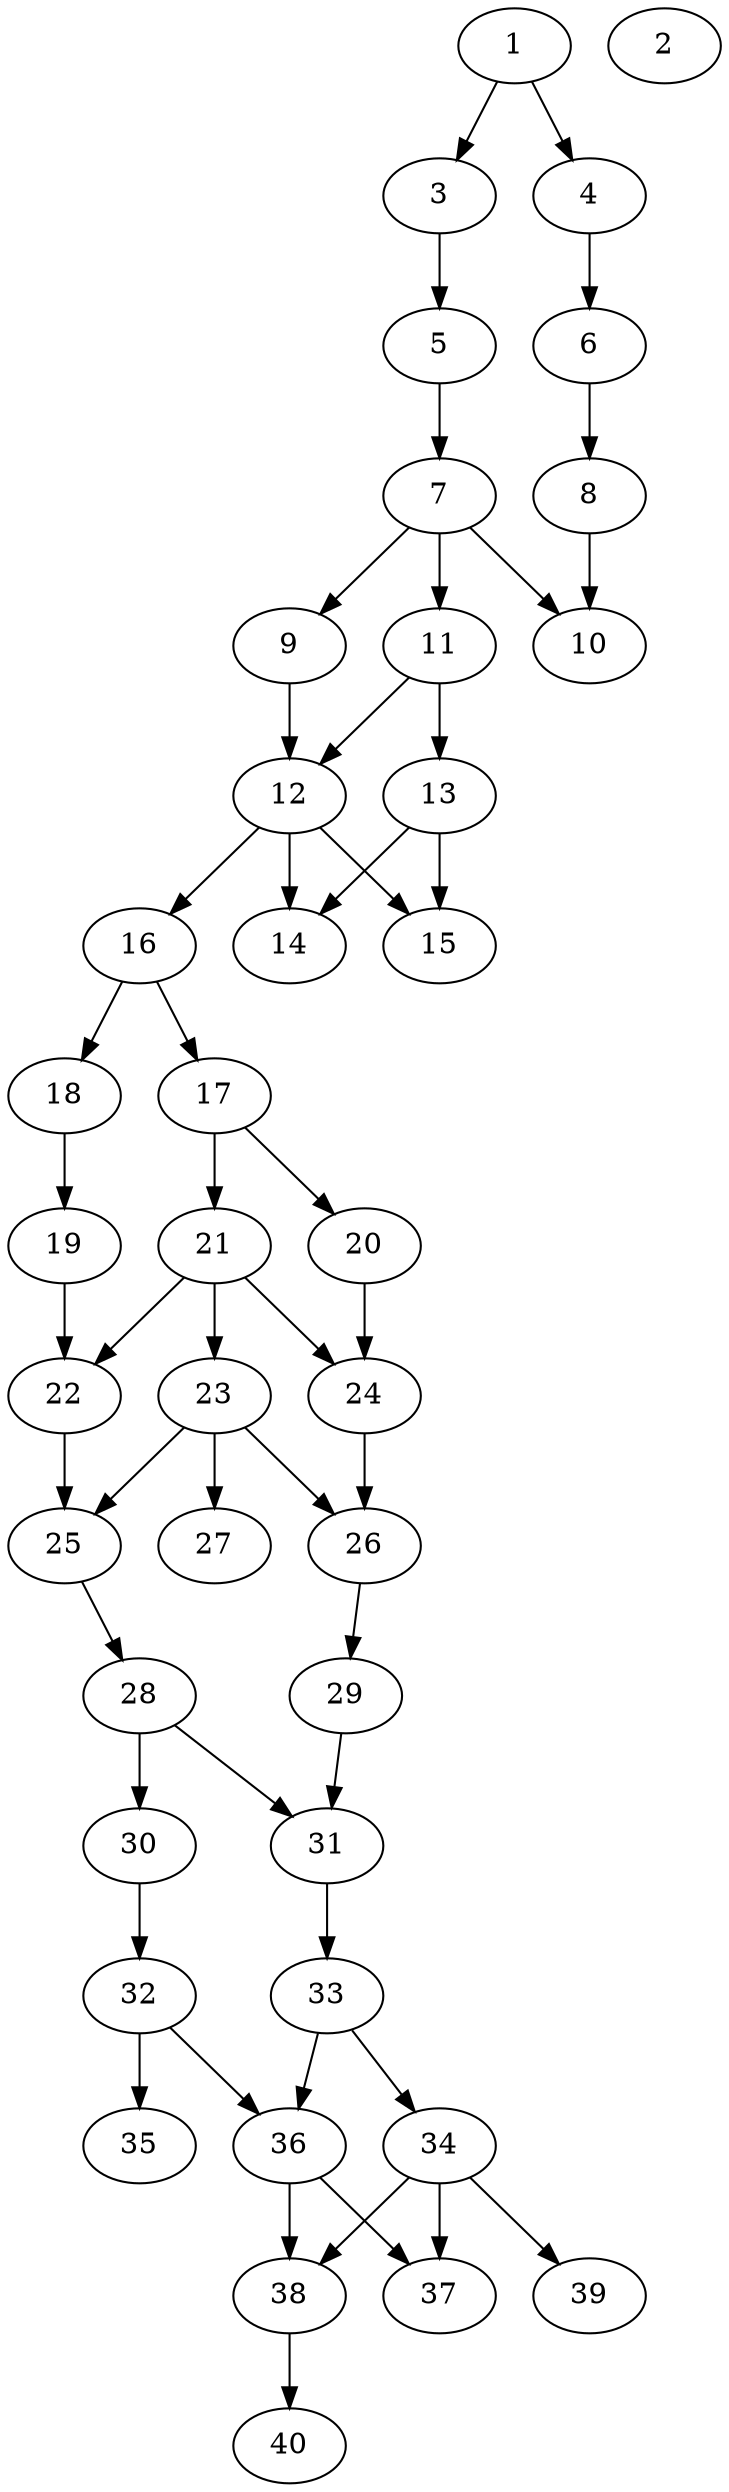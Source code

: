 // DAG automatically generated by daggen at Thu Oct  3 14:06:49 2019
// ./daggen --dot -n 40 --ccr 0.4 --fat 0.3 --regular 0.7 --density 0.6 --mindata 5242880 --maxdata 52428800 
digraph G {
  1 [size="49953280", alpha="0.03", expect_size="19981312"] 
  1 -> 3 [size ="19981312"]
  1 -> 4 [size ="19981312"]
  2 [size="68940800", alpha="0.06", expect_size="27576320"] 
  3 [size="28800000", alpha="0.02", expect_size="11520000"] 
  3 -> 5 [size ="11520000"]
  4 [size="43530240", alpha="0.01", expect_size="17412096"] 
  4 -> 6 [size ="17412096"]
  5 [size="83133440", alpha="0.06", expect_size="33253376"] 
  5 -> 7 [size ="33253376"]
  6 [size="119636480", alpha="0.13", expect_size="47854592"] 
  6 -> 8 [size ="47854592"]
  7 [size="103964160", alpha="0.12", expect_size="41585664"] 
  7 -> 9 [size ="41585664"]
  7 -> 10 [size ="41585664"]
  7 -> 11 [size ="41585664"]
  8 [size="16166400", alpha="0.08", expect_size="6466560"] 
  8 -> 10 [size ="6466560"]
  9 [size="127173120", alpha="0.09", expect_size="50869248"] 
  9 -> 12 [size ="50869248"]
  10 [size="18554880", alpha="0.02", expect_size="7421952"] 
  11 [size="74595840", alpha="0.04", expect_size="29838336"] 
  11 -> 12 [size ="29838336"]
  11 -> 13 [size ="29838336"]
  12 [size="93672960", alpha="0.16", expect_size="37469184"] 
  12 -> 14 [size ="37469184"]
  12 -> 15 [size ="37469184"]
  12 -> 16 [size ="37469184"]
  13 [size="127603200", alpha="0.02", expect_size="51041280"] 
  13 -> 14 [size ="51041280"]
  13 -> 15 [size ="51041280"]
  14 [size="20088320", alpha="0.15", expect_size="8035328"] 
  15 [size="26882560", alpha="0.12", expect_size="10753024"] 
  16 [size="64422400", alpha="0.18", expect_size="25768960"] 
  16 -> 17 [size ="25768960"]
  16 -> 18 [size ="25768960"]
  17 [size="25333760", alpha="0.12", expect_size="10133504"] 
  17 -> 20 [size ="10133504"]
  17 -> 21 [size ="10133504"]
  18 [size="95549440", alpha="0.19", expect_size="38219776"] 
  18 -> 19 [size ="38219776"]
  19 [size="27018240", alpha="0.10", expect_size="10807296"] 
  19 -> 22 [size ="10807296"]
  20 [size="81651200", alpha="0.14", expect_size="32660480"] 
  20 -> 24 [size ="32660480"]
  21 [size="95004160", alpha="0.03", expect_size="38001664"] 
  21 -> 22 [size ="38001664"]
  21 -> 23 [size ="38001664"]
  21 -> 24 [size ="38001664"]
  22 [size="116986880", alpha="0.02", expect_size="46794752"] 
  22 -> 25 [size ="46794752"]
  23 [size="91015680", alpha="0.04", expect_size="36406272"] 
  23 -> 25 [size ="36406272"]
  23 -> 26 [size ="36406272"]
  23 -> 27 [size ="36406272"]
  24 [size="100006400", alpha="0.11", expect_size="40002560"] 
  24 -> 26 [size ="40002560"]
  25 [size="71884800", alpha="0.10", expect_size="28753920"] 
  25 -> 28 [size ="28753920"]
  26 [size="22323200", alpha="0.07", expect_size="8929280"] 
  26 -> 29 [size ="8929280"]
  27 [size="127393280", alpha="0.19", expect_size="50957312"] 
  28 [size="79887360", alpha="0.12", expect_size="31954944"] 
  28 -> 30 [size ="31954944"]
  28 -> 31 [size ="31954944"]
  29 [size="76817920", alpha="0.04", expect_size="30727168"] 
  29 -> 31 [size ="30727168"]
  30 [size="19558400", alpha="0.17", expect_size="7823360"] 
  30 -> 32 [size ="7823360"]
  31 [size="100070400", alpha="0.00", expect_size="40028160"] 
  31 -> 33 [size ="40028160"]
  32 [size="119272960", alpha="0.17", expect_size="47709184"] 
  32 -> 35 [size ="47709184"]
  32 -> 36 [size ="47709184"]
  33 [size="15034880", alpha="0.14", expect_size="6013952"] 
  33 -> 34 [size ="6013952"]
  33 -> 36 [size ="6013952"]
  34 [size="38983680", alpha="0.11", expect_size="15593472"] 
  34 -> 37 [size ="15593472"]
  34 -> 38 [size ="15593472"]
  34 -> 39 [size ="15593472"]
  35 [size="103577600", alpha="0.11", expect_size="41431040"] 
  36 [size="42915840", alpha="0.00", expect_size="17166336"] 
  36 -> 37 [size ="17166336"]
  36 -> 38 [size ="17166336"]
  37 [size="81495040", alpha="0.11", expect_size="32598016"] 
  38 [size="74242560", alpha="0.16", expect_size="29697024"] 
  38 -> 40 [size ="29697024"]
  39 [size="24220160", alpha="0.03", expect_size="9688064"] 
  40 [size="45491200", alpha="0.02", expect_size="18196480"] 
}
